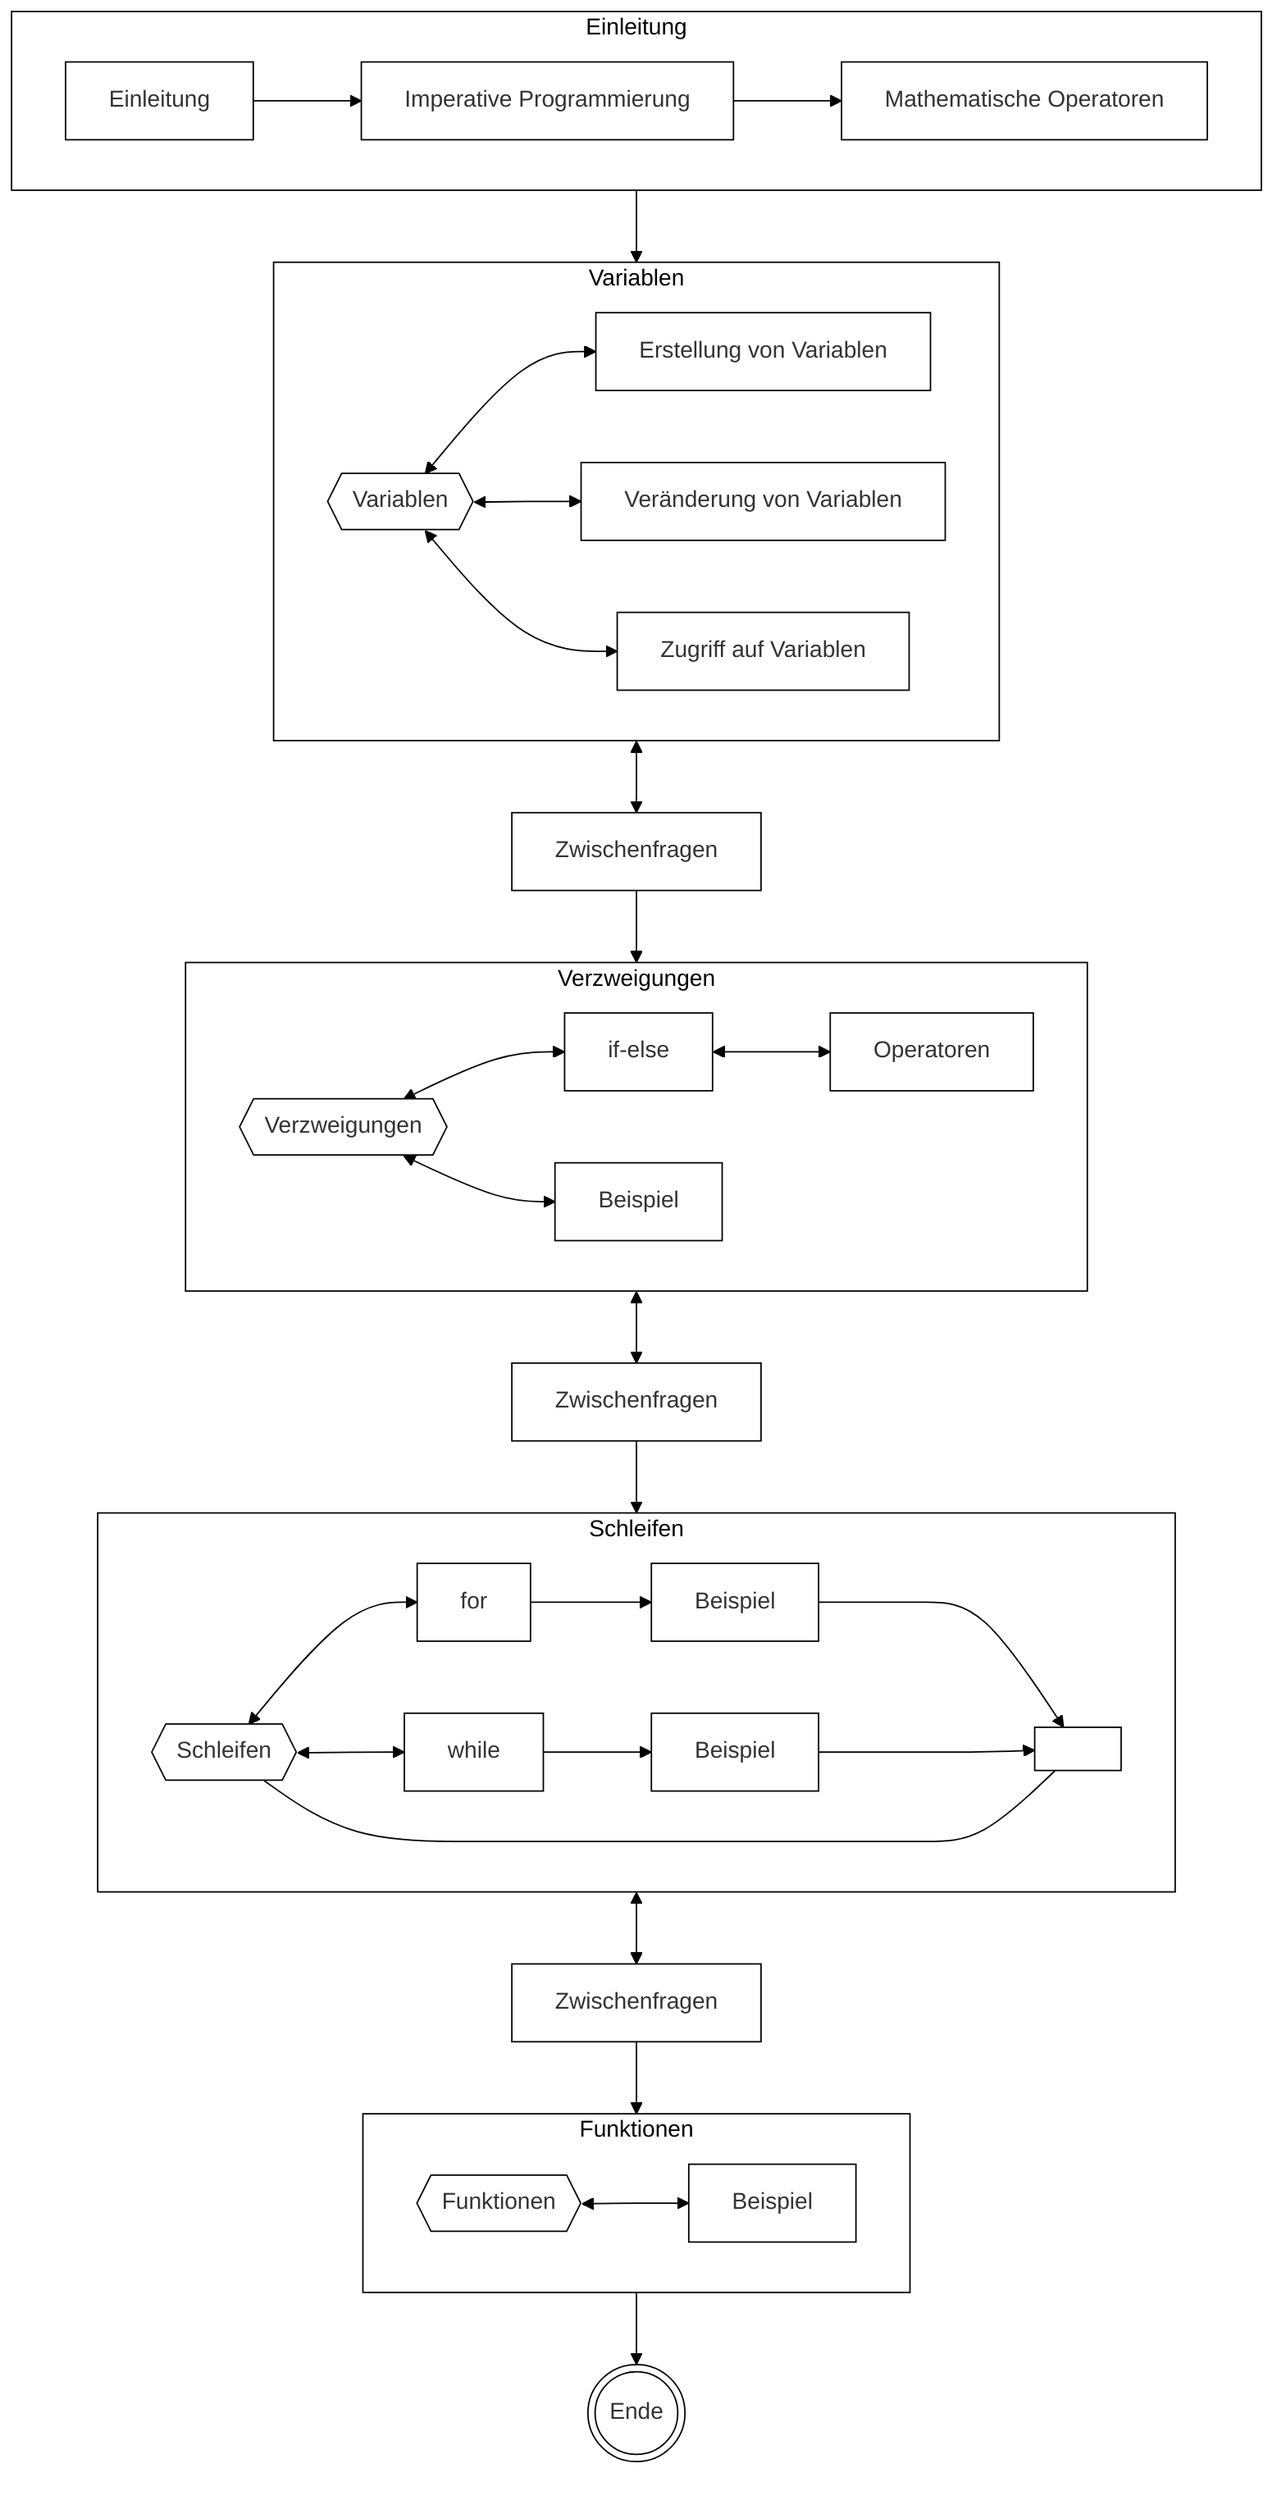 %%{
	init: {
		"theme": "base",
		"themeVariables": {
			"background": "#ffffffff",
			"primaryColor": "#ffffffff",
			"primaryBorderColor": "#000000",
			"clusterBkg": "#ffffffff",
			"clusterBorder": "#000000",
			"nodeTextColor": "#000000"
		}
	}
}%%

flowchart TD
    subgraph Einleitung
        A[Einleitung] --> B[Imperative Programmierung] --> Q[Mathematische Operatoren]
    end
    subgraph Variablen
        direction LR
        C{{Variablen}} <--> D[Erstellung von Variablen]
        C <--> E[Veränderung von Variablen]
        C <--> F[Zugriff auf Variablen]
    end
    Einleitung --> Variablen
    Variablen <--> G[Zwischenfragen]
    subgraph Verzweigungen
        direction LR
        H{{Verzweigungen}} <--> I[if-else] <--> J[Operatoren]
        H <--> K[Beispiel]
    end
    G --> Verzweigungen
    Verzweigungen <--> L[Zwischenfragen]
    subgraph Schleifen
        direction LR
        M{{Schleifen}} <--> N[for]
        M <--> O[while]
        N --> P[Beispiel]
        P & R ---> S[ ]
		O --> R[Beispiel]
        M --- S
    end
    L --> Schleifen
    Schleifen <--> T[Zwischenfragen]
    subgraph Funktionen
        direction LR
        U{{Funktionen}} <--> V[Beispiel]
    end
    T --> Funktionen
    Funktionen --> W(((Ende)))